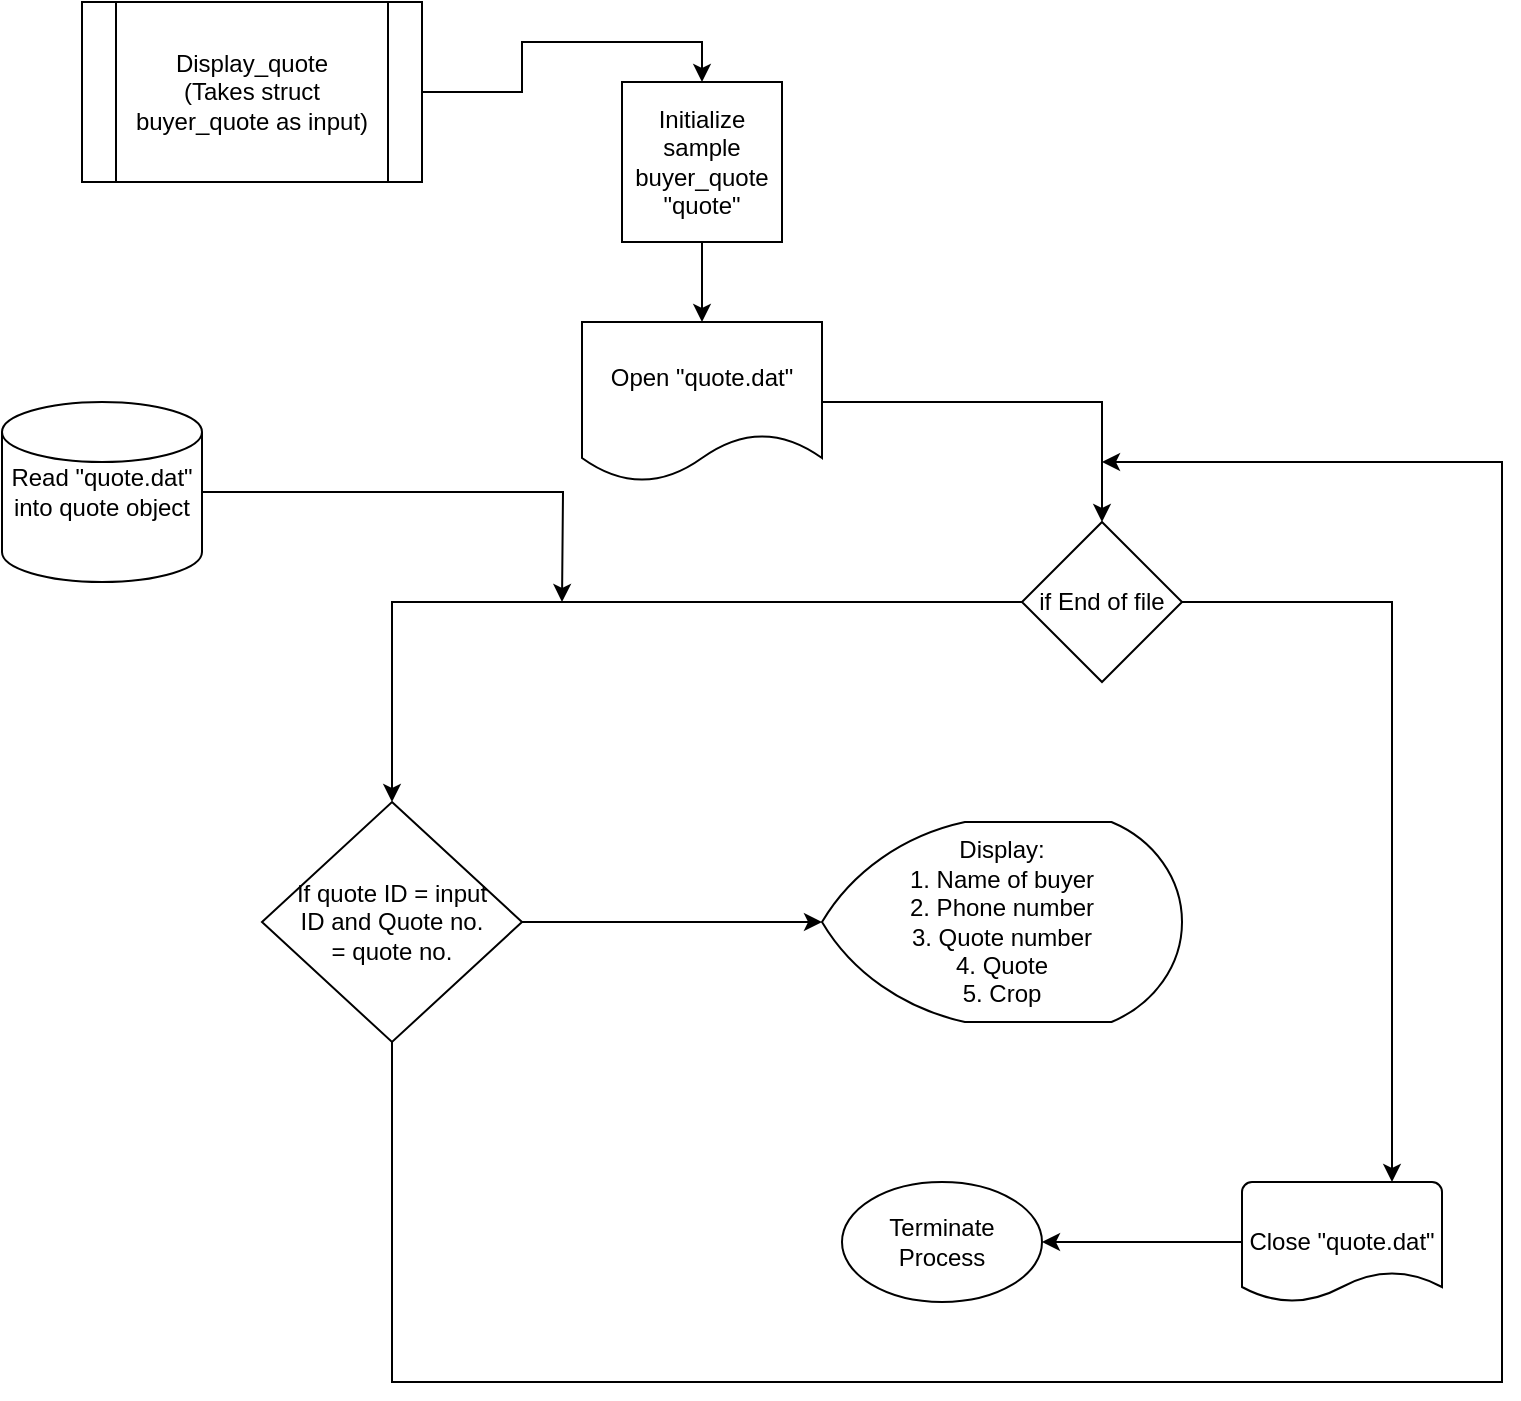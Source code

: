 <mxfile version="13.1.3" type="github"><diagram id="3dF_-Wv2x2gZ8MhzbS6M" name="Page-1"><mxGraphModel dx="1483" dy="759" grid="1" gridSize="10" guides="1" tooltips="1" connect="1" arrows="1" fold="1" page="1" pageScale="1" pageWidth="827" pageHeight="1169" math="0" shadow="0"><root><mxCell id="0"/><mxCell id="1" parent="0"/><mxCell id="OCchSFUTWS_ftcTwPR-S-31" style="edgeStyle=orthogonalEdgeStyle;rounded=0;orthogonalLoop=1;jettySize=auto;html=1;entryX=0.5;entryY=0;entryDx=0;entryDy=0;" edge="1" parent="1" source="OCchSFUTWS_ftcTwPR-S-24" target="OCchSFUTWS_ftcTwPR-S-30"><mxGeometry relative="1" as="geometry"/></mxCell><mxCell id="OCchSFUTWS_ftcTwPR-S-24" value="Display_quote&lt;br&gt;(Takes struct buyer_quote as input)" style="shape=process;whiteSpace=wrap;html=1;backgroundOutline=1;" vertex="1" parent="1"><mxGeometry x="70" y="80" width="170" height="90" as="geometry"/></mxCell><mxCell id="OCchSFUTWS_ftcTwPR-S-28" style="edgeStyle=orthogonalEdgeStyle;rounded=0;orthogonalLoop=1;jettySize=auto;html=1;entryX=0.5;entryY=0;entryDx=0;entryDy=0;" edge="1" parent="1" source="OCchSFUTWS_ftcTwPR-S-25" target="OCchSFUTWS_ftcTwPR-S-27"><mxGeometry relative="1" as="geometry"/></mxCell><mxCell id="OCchSFUTWS_ftcTwPR-S-25" value="Open &quot;quote.dat&quot;" style="shape=document;whiteSpace=wrap;html=1;boundedLbl=1;" vertex="1" parent="1"><mxGeometry x="320" y="240" width="120" height="80" as="geometry"/></mxCell><mxCell id="OCchSFUTWS_ftcTwPR-S-34" value="" style="edgeStyle=orthogonalEdgeStyle;rounded=0;orthogonalLoop=1;jettySize=auto;html=1;" edge="1" parent="1" source="OCchSFUTWS_ftcTwPR-S-27" target="OCchSFUTWS_ftcTwPR-S-33"><mxGeometry relative="1" as="geometry"><Array as="points"><mxPoint x="225" y="380"/></Array></mxGeometry></mxCell><mxCell id="OCchSFUTWS_ftcTwPR-S-41" style="edgeStyle=orthogonalEdgeStyle;rounded=0;orthogonalLoop=1;jettySize=auto;html=1;entryX=0.75;entryY=0;entryDx=0;entryDy=0;entryPerimeter=0;" edge="1" parent="1" source="OCchSFUTWS_ftcTwPR-S-27" target="OCchSFUTWS_ftcTwPR-S-38"><mxGeometry relative="1" as="geometry"/></mxCell><mxCell id="OCchSFUTWS_ftcTwPR-S-27" value="if End of file" style="rhombus;whiteSpace=wrap;html=1;" vertex="1" parent="1"><mxGeometry x="540" y="340" width="80" height="80" as="geometry"/></mxCell><mxCell id="OCchSFUTWS_ftcTwPR-S-35" style="edgeStyle=orthogonalEdgeStyle;rounded=0;orthogonalLoop=1;jettySize=auto;html=1;" edge="1" parent="1" source="OCchSFUTWS_ftcTwPR-S-29"><mxGeometry relative="1" as="geometry"><mxPoint x="310" y="380" as="targetPoint"/></mxGeometry></mxCell><mxCell id="OCchSFUTWS_ftcTwPR-S-29" value="Read &quot;quote.dat&quot; into quote object" style="strokeWidth=1;html=1;shape=mxgraph.flowchart.database;whiteSpace=wrap;" vertex="1" parent="1"><mxGeometry x="30" y="280" width="100" height="90" as="geometry"/></mxCell><mxCell id="OCchSFUTWS_ftcTwPR-S-32" style="edgeStyle=orthogonalEdgeStyle;rounded=0;orthogonalLoop=1;jettySize=auto;html=1;entryX=0.5;entryY=0;entryDx=0;entryDy=0;" edge="1" parent="1" source="OCchSFUTWS_ftcTwPR-S-30" target="OCchSFUTWS_ftcTwPR-S-25"><mxGeometry relative="1" as="geometry"/></mxCell><mxCell id="OCchSFUTWS_ftcTwPR-S-30" value="Initialize sample buyer_quote &quot;quote&quot;" style="whiteSpace=wrap;html=1;aspect=fixed;" vertex="1" parent="1"><mxGeometry x="340" y="120" width="80" height="80" as="geometry"/></mxCell><mxCell id="OCchSFUTWS_ftcTwPR-S-37" style="edgeStyle=orthogonalEdgeStyle;rounded=0;orthogonalLoop=1;jettySize=auto;html=1;entryX=0;entryY=0.5;entryDx=0;entryDy=0;entryPerimeter=0;" edge="1" parent="1" source="OCchSFUTWS_ftcTwPR-S-33" target="OCchSFUTWS_ftcTwPR-S-36"><mxGeometry relative="1" as="geometry"/></mxCell><mxCell id="OCchSFUTWS_ftcTwPR-S-44" style="edgeStyle=orthogonalEdgeStyle;rounded=0;orthogonalLoop=1;jettySize=auto;html=1;" edge="1" parent="1" source="OCchSFUTWS_ftcTwPR-S-33"><mxGeometry relative="1" as="geometry"><mxPoint x="580" y="310" as="targetPoint"/><Array as="points"><mxPoint x="225" y="770"/><mxPoint x="780" y="770"/><mxPoint x="780" y="310"/></Array></mxGeometry></mxCell><mxCell id="OCchSFUTWS_ftcTwPR-S-33" value="If quote ID = input ID and Quote no. = quote no." style="rhombus;whiteSpace=wrap;html=1;strokeWidth=1;spacingLeft=15;spacingRight=15;" vertex="1" parent="1"><mxGeometry x="160" y="480" width="130" height="120" as="geometry"/></mxCell><mxCell id="OCchSFUTWS_ftcTwPR-S-36" value="Display:&lt;br&gt;1. Name of buyer&lt;br&gt;2. Phone number&lt;br&gt;3. Quote number&lt;br&gt;4. Quote&lt;br&gt;5. Crop&lt;br&gt;" style="strokeWidth=1;html=1;shape=mxgraph.flowchart.display;whiteSpace=wrap;" vertex="1" parent="1"><mxGeometry x="440" y="490" width="180" height="100" as="geometry"/></mxCell><mxCell id="OCchSFUTWS_ftcTwPR-S-42" style="edgeStyle=orthogonalEdgeStyle;rounded=0;orthogonalLoop=1;jettySize=auto;html=1;" edge="1" parent="1" source="OCchSFUTWS_ftcTwPR-S-38" target="OCchSFUTWS_ftcTwPR-S-43"><mxGeometry relative="1" as="geometry"><mxPoint x="550" y="700" as="targetPoint"/></mxGeometry></mxCell><mxCell id="OCchSFUTWS_ftcTwPR-S-38" value="Close &quot;quote.dat&quot;" style="strokeWidth=1;html=1;shape=mxgraph.flowchart.document2;whiteSpace=wrap;size=0.25;" vertex="1" parent="1"><mxGeometry x="650" y="670" width="100" height="60" as="geometry"/></mxCell><mxCell id="OCchSFUTWS_ftcTwPR-S-43" value="Terminate Process" style="strokeWidth=1;html=1;shape=mxgraph.flowchart.start_1;whiteSpace=wrap;" vertex="1" parent="1"><mxGeometry x="450" y="670" width="100" height="60" as="geometry"/></mxCell></root></mxGraphModel></diagram></mxfile>